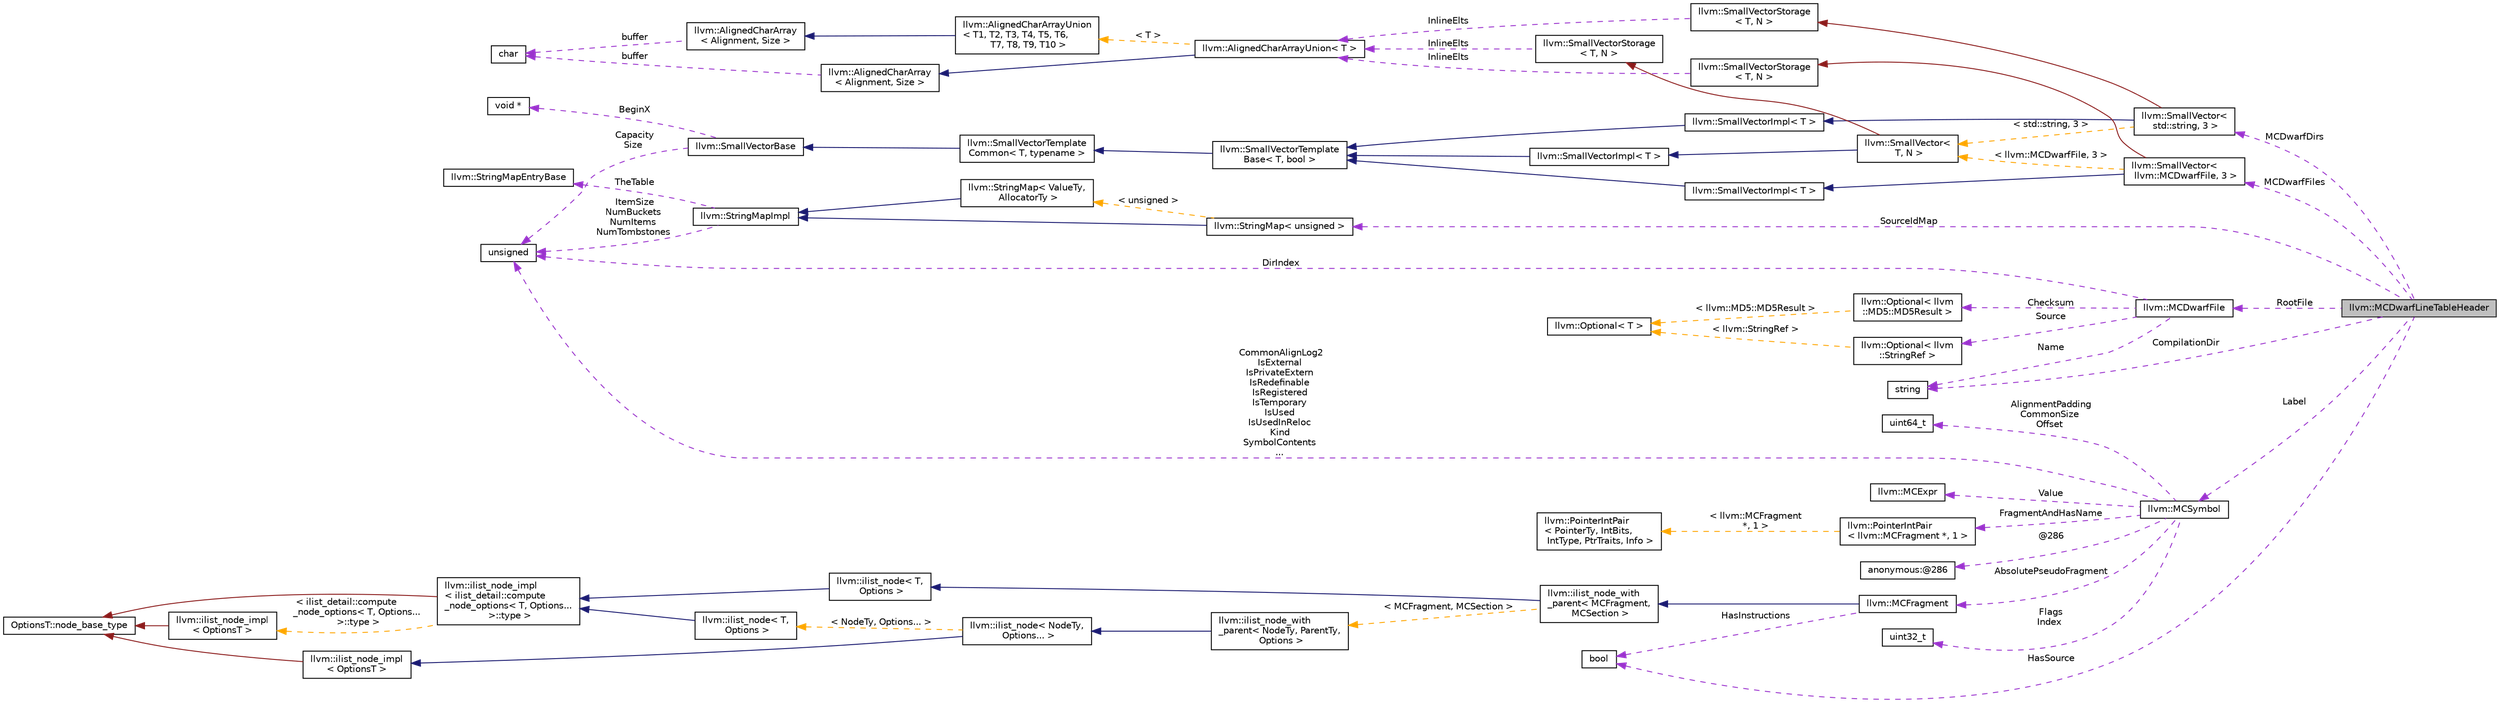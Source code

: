digraph "llvm::MCDwarfLineTableHeader"
{
 // LATEX_PDF_SIZE
  bgcolor="transparent";
  edge [fontname="Helvetica",fontsize="10",labelfontname="Helvetica",labelfontsize="10"];
  node [fontname="Helvetica",fontsize="10",shape="box"];
  rankdir="LR";
  Node1 [label="llvm::MCDwarfLineTableHeader",height=0.2,width=0.4,color="black", fillcolor="grey75", style="filled", fontcolor="black",tooltip=" "];
  Node2 -> Node1 [dir="back",color="darkorchid3",fontsize="10",style="dashed",label=" Label" ,fontname="Helvetica"];
  Node2 [label="llvm::MCSymbol",height=0.2,width=0.4,color="black",URL="$classllvm_1_1MCSymbol.html",tooltip="MCSymbol - Instances of this class represent a symbol name in the MC file, and MCSymbols are created ..."];
  Node3 -> Node2 [dir="back",color="darkorchid3",fontsize="10",style="dashed",label=" AbsolutePseudoFragment" ,fontname="Helvetica"];
  Node3 [label="llvm::MCFragment",height=0.2,width=0.4,color="black",URL="$classllvm_1_1MCFragment.html",tooltip=" "];
  Node4 -> Node3 [dir="back",color="midnightblue",fontsize="10",style="solid",fontname="Helvetica"];
  Node4 [label="llvm::ilist_node_with\l_parent\< MCFragment,\l MCSection \>",height=0.2,width=0.4,color="black",URL="$classllvm_1_1ilist__node__with__parent.html",tooltip=" "];
  Node5 -> Node4 [dir="back",color="midnightblue",fontsize="10",style="solid",fontname="Helvetica"];
  Node5 [label="llvm::ilist_node\< T,\l Options \>",height=0.2,width=0.4,color="black",URL="$classllvm_1_1ilist__node.html",tooltip=" "];
  Node6 -> Node5 [dir="back",color="midnightblue",fontsize="10",style="solid",fontname="Helvetica"];
  Node6 [label="llvm::ilist_node_impl\l\< ilist_detail::compute\l_node_options\< T, Options...\l \>::type \>",height=0.2,width=0.4,color="black",URL="$classllvm_1_1ilist__node__impl.html",tooltip=" "];
  Node7 -> Node6 [dir="back",color="firebrick4",fontsize="10",style="solid",fontname="Helvetica"];
  Node7 [label="OptionsT::node_base_type",height=0.2,width=0.4,color="black",tooltip=" "];
  Node8 -> Node6 [dir="back",color="orange",fontsize="10",style="dashed",label=" \< ilist_detail::compute\l_node_options\< T, Options...\l \>::type \>" ,fontname="Helvetica"];
  Node8 [label="llvm::ilist_node_impl\l\< OptionsT \>",height=0.2,width=0.4,color="black",URL="$classllvm_1_1ilist__node__impl.html",tooltip="Implementation for an ilist node."];
  Node7 -> Node8 [dir="back",color="firebrick4",fontsize="10",style="solid",fontname="Helvetica"];
  Node9 -> Node4 [dir="back",color="orange",fontsize="10",style="dashed",label=" \< MCFragment, MCSection \>" ,fontname="Helvetica"];
  Node9 [label="llvm::ilist_node_with\l_parent\< NodeTy, ParentTy,\l Options \>",height=0.2,width=0.4,color="black",URL="$classllvm_1_1ilist__node__with__parent.html",tooltip="An ilist node that can access its parent list."];
  Node10 -> Node9 [dir="back",color="midnightblue",fontsize="10",style="solid",fontname="Helvetica"];
  Node10 [label="llvm::ilist_node\< NodeTy,\l Options... \>",height=0.2,width=0.4,color="black",URL="$classllvm_1_1ilist__node.html",tooltip=" "];
  Node11 -> Node10 [dir="back",color="midnightblue",fontsize="10",style="solid",fontname="Helvetica"];
  Node11 [label="llvm::ilist_node_impl\l\< OptionsT \>",height=0.2,width=0.4,color="black",URL="$classllvm_1_1ilist__node__impl.html",tooltip="Implementation for an ilist node."];
  Node7 -> Node11 [dir="back",color="firebrick4",fontsize="10",style="solid",fontname="Helvetica"];
  Node12 -> Node10 [dir="back",color="orange",fontsize="10",style="dashed",label=" \< NodeTy, Options... \>" ,fontname="Helvetica"];
  Node12 [label="llvm::ilist_node\< T,\l Options \>",height=0.2,width=0.4,color="black",URL="$classllvm_1_1ilist__node.html",tooltip=" "];
  Node6 -> Node12 [dir="back",color="midnightblue",fontsize="10",style="solid",fontname="Helvetica"];
  Node13 -> Node3 [dir="back",color="darkorchid3",fontsize="10",style="dashed",label=" HasInstructions" ,fontname="Helvetica"];
  Node13 [label="bool",height=0.2,width=0.4,color="black",URL="$classbool.html",tooltip=" "];
  Node14 -> Node2 [dir="back",color="darkorchid3",fontsize="10",style="dashed",label=" FragmentAndHasName" ,fontname="Helvetica"];
  Node14 [label="llvm::PointerIntPair\l\< llvm::MCFragment *, 1 \>",height=0.2,width=0.4,color="black",URL="$classllvm_1_1PointerIntPair.html",tooltip=" "];
  Node15 -> Node14 [dir="back",color="orange",fontsize="10",style="dashed",label=" \< llvm::MCFragment\l *, 1 \>" ,fontname="Helvetica"];
  Node15 [label="llvm::PointerIntPair\l\< PointerTy, IntBits,\l IntType, PtrTraits, Info \>",height=0.2,width=0.4,color="black",URL="$classllvm_1_1PointerIntPair.html",tooltip="PointerIntPair - This class implements a pair of a pointer and small integer."];
  Node16 -> Node2 [dir="back",color="darkorchid3",fontsize="10",style="dashed",label=" CommonAlignLog2\nIsExternal\nIsPrivateExtern\nIsRedefinable\nIsRegistered\nIsTemporary\nIsUsed\nIsUsedInReloc\nKind\nSymbolContents\n..." ,fontname="Helvetica"];
  Node16 [label="unsigned",height=0.2,width=0.4,color="black",URL="$classunsigned.html",tooltip=" "];
  Node17 -> Node2 [dir="back",color="darkorchid3",fontsize="10",style="dashed",label=" Flags\nIndex" ,fontname="Helvetica"];
  Node17 [label="uint32_t",height=0.2,width=0.4,color="black",URL="$classuint32__t.html",tooltip=" "];
  Node18 -> Node2 [dir="back",color="darkorchid3",fontsize="10",style="dashed",label=" AlignmentPadding\nCommonSize\nOffset" ,fontname="Helvetica"];
  Node18 [label="uint64_t",height=0.2,width=0.4,color="black",tooltip=" "];
  Node19 -> Node2 [dir="back",color="darkorchid3",fontsize="10",style="dashed",label=" Value" ,fontname="Helvetica"];
  Node19 [label="llvm::MCExpr",height=0.2,width=0.4,color="black",URL="$classllvm_1_1MCExpr.html",tooltip="Base class for the full range of assembler expressions which are needed for parsing."];
  Node20 -> Node2 [dir="back",color="darkorchid3",fontsize="10",style="dashed",label=" @286" ,fontname="Helvetica"];
  Node20 [label="anonymous:@286",height=0.2,width=0.4,color="black",tooltip=" "];
  Node21 -> Node1 [dir="back",color="darkorchid3",fontsize="10",style="dashed",label=" MCDwarfDirs" ,fontname="Helvetica"];
  Node21 [label="llvm::SmallVector\<\l std::string, 3 \>",height=0.2,width=0.4,color="black",URL="$classllvm_1_1SmallVector.html",tooltip=" "];
  Node22 -> Node21 [dir="back",color="midnightblue",fontsize="10",style="solid",fontname="Helvetica"];
  Node22 [label="llvm::SmallVectorImpl\< T \>",height=0.2,width=0.4,color="black",URL="$classllvm_1_1SmallVectorImpl.html",tooltip="This class consists of common code factored out of the SmallVector class to reduce code duplication b..."];
  Node23 -> Node22 [dir="back",color="midnightblue",fontsize="10",style="solid",fontname="Helvetica"];
  Node23 [label="llvm::SmallVectorTemplate\lBase\< T, bool \>",height=0.2,width=0.4,color="black",URL="$classllvm_1_1SmallVectorTemplateBase.html",tooltip="SmallVectorTemplateBase<TriviallyCopyable = false> - This is where we put method implementations that..."];
  Node24 -> Node23 [dir="back",color="midnightblue",fontsize="10",style="solid",fontname="Helvetica"];
  Node24 [label="llvm::SmallVectorTemplate\lCommon\< T, typename \>",height=0.2,width=0.4,color="black",URL="$classllvm_1_1SmallVectorTemplateCommon.html",tooltip="This is the part of SmallVectorTemplateBase which does not depend on whether the type T is a POD."];
  Node25 -> Node24 [dir="back",color="midnightblue",fontsize="10",style="solid",fontname="Helvetica"];
  Node25 [label="llvm::SmallVectorBase",height=0.2,width=0.4,color="black",URL="$classllvm_1_1SmallVectorBase.html",tooltip="This is all the non-templated stuff common to all SmallVectors."];
  Node26 -> Node25 [dir="back",color="darkorchid3",fontsize="10",style="dashed",label=" BeginX" ,fontname="Helvetica"];
  Node26 [label="void *",height=0.2,width=0.4,color="black",tooltip=" "];
  Node16 -> Node25 [dir="back",color="darkorchid3",fontsize="10",style="dashed",label=" Capacity\nSize" ,fontname="Helvetica"];
  Node27 -> Node21 [dir="back",color="firebrick4",fontsize="10",style="solid",fontname="Helvetica"];
  Node27 [label="llvm::SmallVectorStorage\l\< T, N \>",height=0.2,width=0.4,color="black",URL="$structllvm_1_1SmallVectorStorage.html",tooltip="Storage for the SmallVector elements."];
  Node28 -> Node27 [dir="back",color="darkorchid3",fontsize="10",style="dashed",label=" InlineElts" ,fontname="Helvetica"];
  Node28 [label="llvm::AlignedCharArrayUnion\< T \>",height=0.2,width=0.4,color="black",URL="$structllvm_1_1AlignedCharArrayUnion.html",tooltip=" "];
  Node29 -> Node28 [dir="back",color="midnightblue",fontsize="10",style="solid",fontname="Helvetica"];
  Node29 [label="llvm::AlignedCharArray\l\< Alignment, Size \>",height=0.2,width=0.4,color="black",URL="$structllvm_1_1AlignedCharArray.html",tooltip="Helper for building an aligned character array type."];
  Node30 -> Node29 [dir="back",color="darkorchid3",fontsize="10",style="dashed",label=" buffer" ,fontname="Helvetica"];
  Node30 [label="char",height=0.2,width=0.4,color="black",URL="$classchar.html",tooltip=" "];
  Node31 -> Node28 [dir="back",color="orange",fontsize="10",style="dashed",label=" \< T \>" ,fontname="Helvetica"];
  Node31 [label="llvm::AlignedCharArrayUnion\l\< T1, T2, T3, T4, T5, T6,\l T7, T8, T9, T10 \>",height=0.2,width=0.4,color="black",URL="$structllvm_1_1AlignedCharArrayUnion.html",tooltip="This union template exposes a suitably aligned and sized character array member which can hold elemen..."];
  Node32 -> Node31 [dir="back",color="midnightblue",fontsize="10",style="solid",fontname="Helvetica"];
  Node32 [label="llvm::AlignedCharArray\l\< Alignment, Size \>",height=0.2,width=0.4,color="black",URL="$structllvm_1_1AlignedCharArray.html",tooltip="Helper for building an aligned character array type."];
  Node30 -> Node32 [dir="back",color="darkorchid3",fontsize="10",style="dashed",label=" buffer" ,fontname="Helvetica"];
  Node33 -> Node21 [dir="back",color="orange",fontsize="10",style="dashed",label=" \< std::string, 3 \>" ,fontname="Helvetica"];
  Node33 [label="llvm::SmallVector\<\l T, N \>",height=0.2,width=0.4,color="black",URL="$classllvm_1_1SmallVector.html",tooltip="This is a 'vector' (really, a variable-sized array), optimized for the case when the array is small."];
  Node34 -> Node33 [dir="back",color="midnightblue",fontsize="10",style="solid",fontname="Helvetica"];
  Node34 [label="llvm::SmallVectorImpl\< T \>",height=0.2,width=0.4,color="black",URL="$classllvm_1_1SmallVectorImpl.html",tooltip="This class consists of common code factored out of the SmallVector class to reduce code duplication b..."];
  Node23 -> Node34 [dir="back",color="midnightblue",fontsize="10",style="solid",fontname="Helvetica"];
  Node35 -> Node33 [dir="back",color="firebrick4",fontsize="10",style="solid",fontname="Helvetica"];
  Node35 [label="llvm::SmallVectorStorage\l\< T, N \>",height=0.2,width=0.4,color="black",URL="$structllvm_1_1SmallVectorStorage.html",tooltip="Storage for the SmallVector elements."];
  Node28 -> Node35 [dir="back",color="darkorchid3",fontsize="10",style="dashed",label=" InlineElts" ,fontname="Helvetica"];
  Node36 -> Node1 [dir="back",color="darkorchid3",fontsize="10",style="dashed",label=" MCDwarfFiles" ,fontname="Helvetica"];
  Node36 [label="llvm::SmallVector\<\l llvm::MCDwarfFile, 3 \>",height=0.2,width=0.4,color="black",URL="$classllvm_1_1SmallVector.html",tooltip=" "];
  Node37 -> Node36 [dir="back",color="midnightblue",fontsize="10",style="solid",fontname="Helvetica"];
  Node37 [label="llvm::SmallVectorImpl\< T \>",height=0.2,width=0.4,color="black",URL="$classllvm_1_1SmallVectorImpl.html",tooltip="This class consists of common code factored out of the SmallVector class to reduce code duplication b..."];
  Node23 -> Node37 [dir="back",color="midnightblue",fontsize="10",style="solid",fontname="Helvetica"];
  Node38 -> Node36 [dir="back",color="firebrick4",fontsize="10",style="solid",fontname="Helvetica"];
  Node38 [label="llvm::SmallVectorStorage\l\< T, N \>",height=0.2,width=0.4,color="black",URL="$structllvm_1_1SmallVectorStorage.html",tooltip="Storage for the SmallVector elements."];
  Node28 -> Node38 [dir="back",color="darkorchid3",fontsize="10",style="dashed",label=" InlineElts" ,fontname="Helvetica"];
  Node33 -> Node36 [dir="back",color="orange",fontsize="10",style="dashed",label=" \< llvm::MCDwarfFile, 3 \>" ,fontname="Helvetica"];
  Node39 -> Node1 [dir="back",color="darkorchid3",fontsize="10",style="dashed",label=" SourceIdMap" ,fontname="Helvetica"];
  Node39 [label="llvm::StringMap\< unsigned \>",height=0.2,width=0.4,color="black",URL="$classllvm_1_1StringMap.html",tooltip=" "];
  Node40 -> Node39 [dir="back",color="midnightblue",fontsize="10",style="solid",fontname="Helvetica"];
  Node40 [label="llvm::StringMapImpl",height=0.2,width=0.4,color="black",URL="$classllvm_1_1StringMapImpl.html",tooltip="StringMapImpl - This is the base class of StringMap that is shared among all of its instantiations."];
  Node41 -> Node40 [dir="back",color="darkorchid3",fontsize="10",style="dashed",label=" TheTable" ,fontname="Helvetica"];
  Node41 [label="llvm::StringMapEntryBase",height=0.2,width=0.4,color="black",URL="$classllvm_1_1StringMapEntryBase.html",tooltip="StringMapEntryBase - Shared base class of StringMapEntry instances."];
  Node16 -> Node40 [dir="back",color="darkorchid3",fontsize="10",style="dashed",label=" ItemSize\nNumBuckets\nNumItems\nNumTombstones" ,fontname="Helvetica"];
  Node42 -> Node39 [dir="back",color="orange",fontsize="10",style="dashed",label=" \< unsigned \>" ,fontname="Helvetica"];
  Node42 [label="llvm::StringMap\< ValueTy,\l AllocatorTy \>",height=0.2,width=0.4,color="black",URL="$classllvm_1_1StringMap.html",tooltip="StringMap - This is an unconventional map that is specialized for handling keys that are \"strings\",..."];
  Node40 -> Node42 [dir="back",color="midnightblue",fontsize="10",style="solid",fontname="Helvetica"];
  Node43 -> Node1 [dir="back",color="darkorchid3",fontsize="10",style="dashed",label=" CompilationDir" ,fontname="Helvetica"];
  Node43 [label="string",height=0.2,width=0.4,color="black",tooltip=" "];
  Node44 -> Node1 [dir="back",color="darkorchid3",fontsize="10",style="dashed",label=" RootFile" ,fontname="Helvetica"];
  Node44 [label="llvm::MCDwarfFile",height=0.2,width=0.4,color="black",URL="$structllvm_1_1MCDwarfFile.html",tooltip="Instances of this class represent the name of the dwarf .file directive and its associated dwarf file..."];
  Node43 -> Node44 [dir="back",color="darkorchid3",fontsize="10",style="dashed",label=" Name" ,fontname="Helvetica"];
  Node16 -> Node44 [dir="back",color="darkorchid3",fontsize="10",style="dashed",label=" DirIndex" ,fontname="Helvetica"];
  Node45 -> Node44 [dir="back",color="darkorchid3",fontsize="10",style="dashed",label=" Checksum" ,fontname="Helvetica"];
  Node45 [label="llvm::Optional\< llvm\l::MD5::MD5Result \>",height=0.2,width=0.4,color="black",URL="$classllvm_1_1Optional.html",tooltip=" "];
  Node46 -> Node45 [dir="back",color="orange",fontsize="10",style="dashed",label=" \< llvm::MD5::MD5Result \>" ,fontname="Helvetica"];
  Node46 [label="llvm::Optional\< T \>",height=0.2,width=0.4,color="black",URL="$classllvm_1_1Optional.html",tooltip=" "];
  Node47 -> Node44 [dir="back",color="darkorchid3",fontsize="10",style="dashed",label=" Source" ,fontname="Helvetica"];
  Node47 [label="llvm::Optional\< llvm\l::StringRef \>",height=0.2,width=0.4,color="black",URL="$classllvm_1_1Optional.html",tooltip=" "];
  Node46 -> Node47 [dir="back",color="orange",fontsize="10",style="dashed",label=" \< llvm::StringRef \>" ,fontname="Helvetica"];
  Node13 -> Node1 [dir="back",color="darkorchid3",fontsize="10",style="dashed",label=" HasSource" ,fontname="Helvetica"];
}
